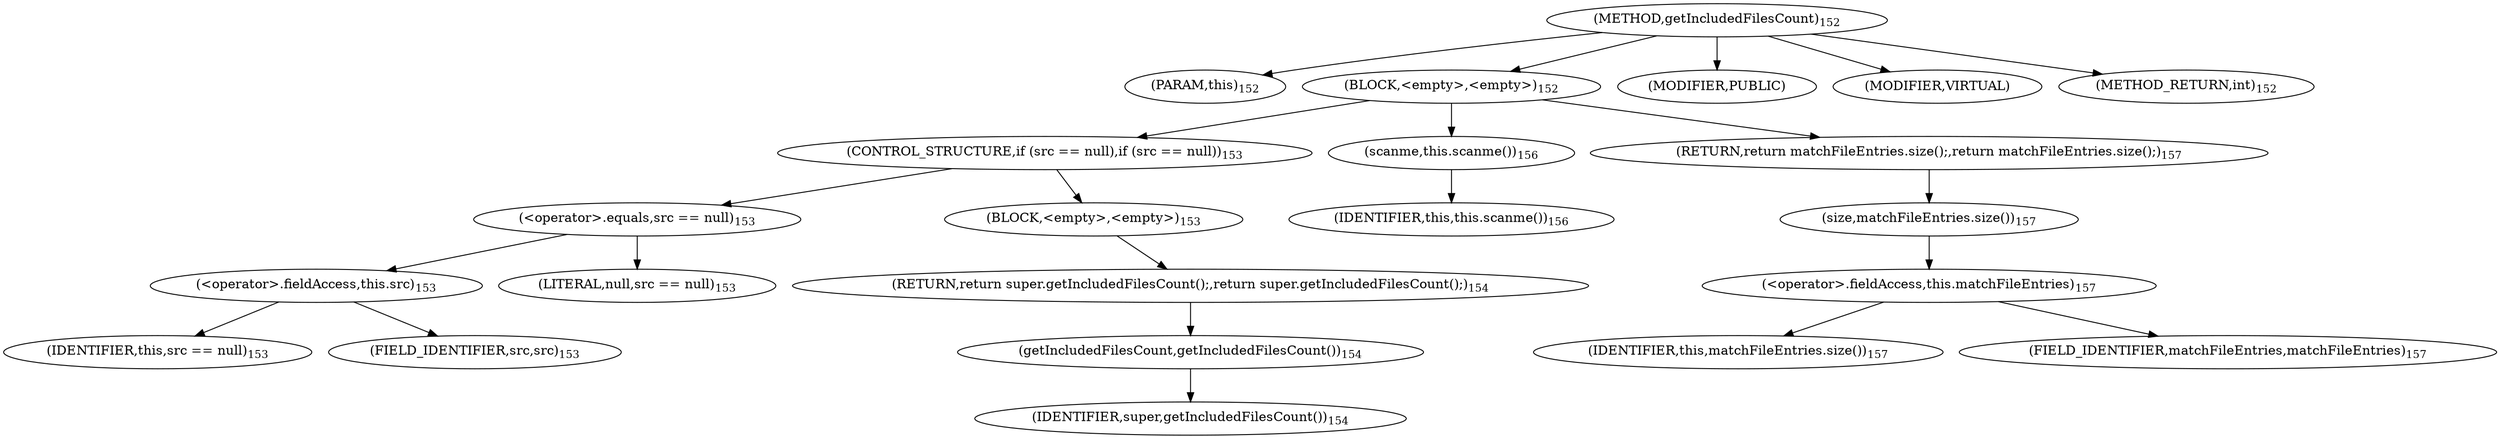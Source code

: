 digraph "getIncludedFilesCount" {  
"164" [label = <(METHOD,getIncludedFilesCount)<SUB>152</SUB>> ]
"12" [label = <(PARAM,this)<SUB>152</SUB>> ]
"165" [label = <(BLOCK,&lt;empty&gt;,&lt;empty&gt;)<SUB>152</SUB>> ]
"166" [label = <(CONTROL_STRUCTURE,if (src == null),if (src == null))<SUB>153</SUB>> ]
"167" [label = <(&lt;operator&gt;.equals,src == null)<SUB>153</SUB>> ]
"168" [label = <(&lt;operator&gt;.fieldAccess,this.src)<SUB>153</SUB>> ]
"169" [label = <(IDENTIFIER,this,src == null)<SUB>153</SUB>> ]
"170" [label = <(FIELD_IDENTIFIER,src,src)<SUB>153</SUB>> ]
"171" [label = <(LITERAL,null,src == null)<SUB>153</SUB>> ]
"172" [label = <(BLOCK,&lt;empty&gt;,&lt;empty&gt;)<SUB>153</SUB>> ]
"173" [label = <(RETURN,return super.getIncludedFilesCount();,return super.getIncludedFilesCount();)<SUB>154</SUB>> ]
"174" [label = <(getIncludedFilesCount,getIncludedFilesCount())<SUB>154</SUB>> ]
"175" [label = <(IDENTIFIER,super,getIncludedFilesCount())<SUB>154</SUB>> ]
"176" [label = <(scanme,this.scanme())<SUB>156</SUB>> ]
"11" [label = <(IDENTIFIER,this,this.scanme())<SUB>156</SUB>> ]
"177" [label = <(RETURN,return matchFileEntries.size();,return matchFileEntries.size();)<SUB>157</SUB>> ]
"178" [label = <(size,matchFileEntries.size())<SUB>157</SUB>> ]
"179" [label = <(&lt;operator&gt;.fieldAccess,this.matchFileEntries)<SUB>157</SUB>> ]
"180" [label = <(IDENTIFIER,this,matchFileEntries.size())<SUB>157</SUB>> ]
"181" [label = <(FIELD_IDENTIFIER,matchFileEntries,matchFileEntries)<SUB>157</SUB>> ]
"182" [label = <(MODIFIER,PUBLIC)> ]
"183" [label = <(MODIFIER,VIRTUAL)> ]
"184" [label = <(METHOD_RETURN,int)<SUB>152</SUB>> ]
  "164" -> "12" 
  "164" -> "165" 
  "164" -> "182" 
  "164" -> "183" 
  "164" -> "184" 
  "165" -> "166" 
  "165" -> "176" 
  "165" -> "177" 
  "166" -> "167" 
  "166" -> "172" 
  "167" -> "168" 
  "167" -> "171" 
  "168" -> "169" 
  "168" -> "170" 
  "172" -> "173" 
  "173" -> "174" 
  "174" -> "175" 
  "176" -> "11" 
  "177" -> "178" 
  "178" -> "179" 
  "179" -> "180" 
  "179" -> "181" 
}
